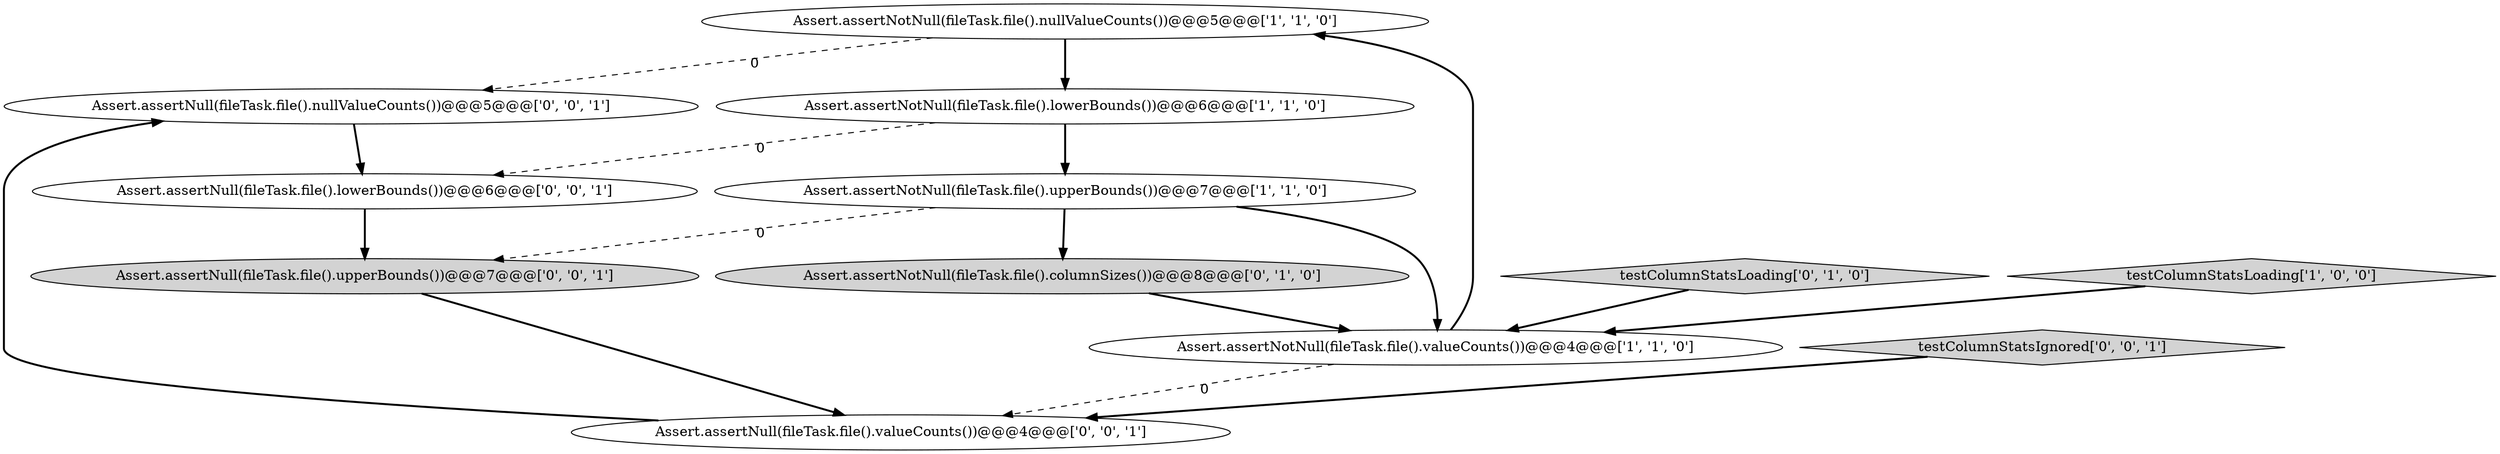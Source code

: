 digraph {
4 [style = filled, label = "Assert.assertNotNull(fileTask.file().nullValueCounts())@@@5@@@['1', '1', '0']", fillcolor = white, shape = ellipse image = "AAA0AAABBB1BBB"];
11 [style = filled, label = "Assert.assertNull(fileTask.file().upperBounds())@@@7@@@['0', '0', '1']", fillcolor = lightgray, shape = ellipse image = "AAA0AAABBB3BBB"];
5 [style = filled, label = "Assert.assertNotNull(fileTask.file().columnSizes())@@@8@@@['0', '1', '0']", fillcolor = lightgray, shape = ellipse image = "AAA1AAABBB2BBB"];
10 [style = filled, label = "Assert.assertNull(fileTask.file().nullValueCounts())@@@5@@@['0', '0', '1']", fillcolor = white, shape = ellipse image = "AAA0AAABBB3BBB"];
7 [style = filled, label = "testColumnStatsIgnored['0', '0', '1']", fillcolor = lightgray, shape = diamond image = "AAA0AAABBB3BBB"];
8 [style = filled, label = "Assert.assertNull(fileTask.file().lowerBounds())@@@6@@@['0', '0', '1']", fillcolor = white, shape = ellipse image = "AAA0AAABBB3BBB"];
2 [style = filled, label = "Assert.assertNotNull(fileTask.file().valueCounts())@@@4@@@['1', '1', '0']", fillcolor = white, shape = ellipse image = "AAA0AAABBB1BBB"];
6 [style = filled, label = "testColumnStatsLoading['0', '1', '0']", fillcolor = lightgray, shape = diamond image = "AAA0AAABBB2BBB"];
3 [style = filled, label = "Assert.assertNotNull(fileTask.file().lowerBounds())@@@6@@@['1', '1', '0']", fillcolor = white, shape = ellipse image = "AAA0AAABBB1BBB"];
1 [style = filled, label = "testColumnStatsLoading['1', '0', '0']", fillcolor = lightgray, shape = diamond image = "AAA0AAABBB1BBB"];
9 [style = filled, label = "Assert.assertNull(fileTask.file().valueCounts())@@@4@@@['0', '0', '1']", fillcolor = white, shape = ellipse image = "AAA0AAABBB3BBB"];
0 [style = filled, label = "Assert.assertNotNull(fileTask.file().upperBounds())@@@7@@@['1', '1', '0']", fillcolor = white, shape = ellipse image = "AAA0AAABBB1BBB"];
5->2 [style = bold, label=""];
7->9 [style = bold, label=""];
4->10 [style = dashed, label="0"];
8->11 [style = bold, label=""];
2->9 [style = dashed, label="0"];
10->8 [style = bold, label=""];
0->11 [style = dashed, label="0"];
0->2 [style = bold, label=""];
0->5 [style = bold, label=""];
11->9 [style = bold, label=""];
3->8 [style = dashed, label="0"];
2->4 [style = bold, label=""];
3->0 [style = bold, label=""];
4->3 [style = bold, label=""];
1->2 [style = bold, label=""];
6->2 [style = bold, label=""];
9->10 [style = bold, label=""];
}
